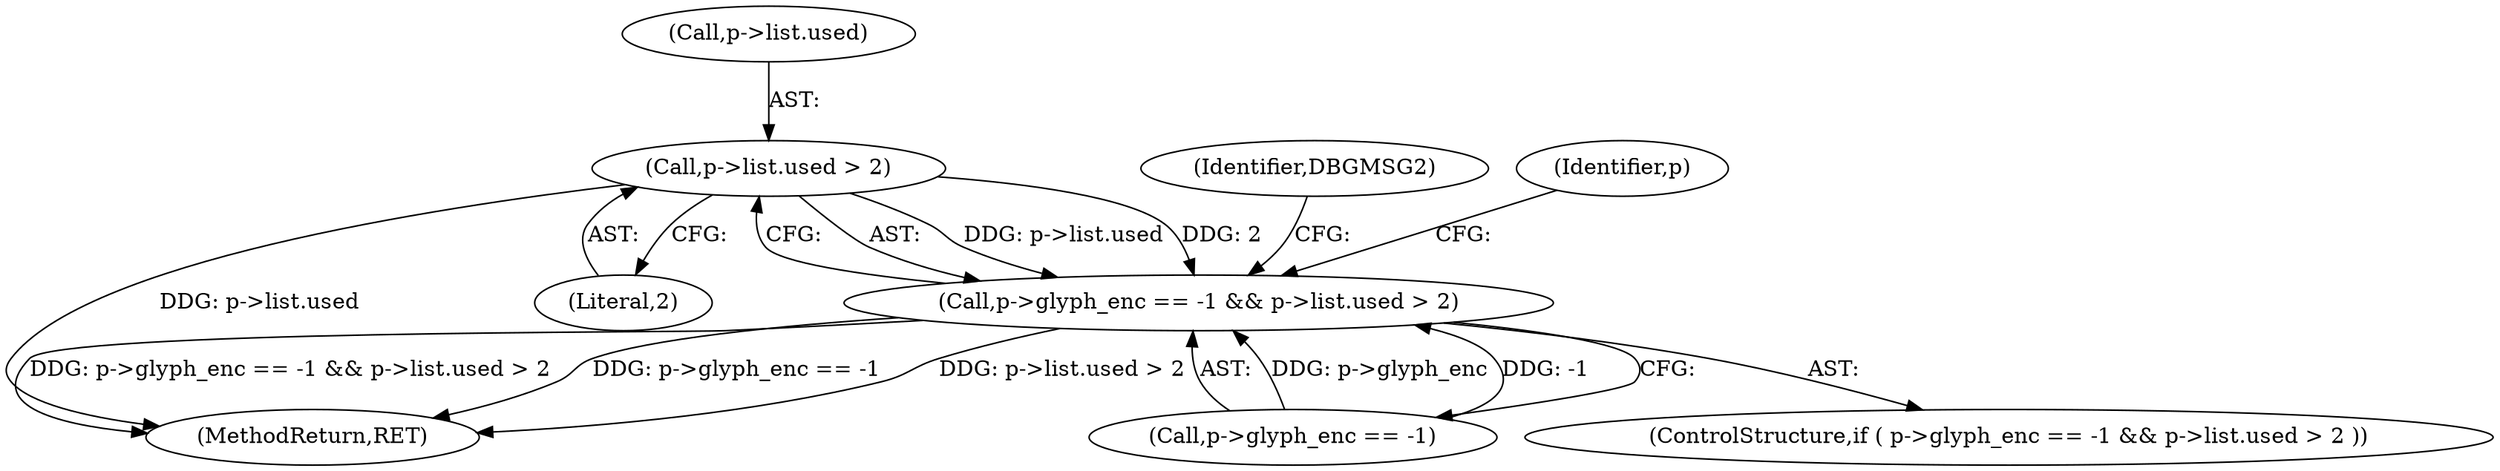 digraph "0_savannah_07bdb6e289c7954e2a533039dc93c1c136099d2d@pointer" {
"1000546" [label="(Call,p->list.used > 2)"];
"1000539" [label="(Call,p->glyph_enc == -1 && p->list.used > 2)"];
"1000569" [label="(Identifier,DBGMSG2)"];
"1000552" [label="(Literal,2)"];
"1000538" [label="(ControlStructure,if ( p->glyph_enc == -1 && p->list.used > 2 ))"];
"1000555" [label="(Identifier,p)"];
"1000547" [label="(Call,p->list.used)"];
"1000539" [label="(Call,p->glyph_enc == -1 && p->list.used > 2)"];
"1001568" [label="(MethodReturn,RET)"];
"1000546" [label="(Call,p->list.used > 2)"];
"1000540" [label="(Call,p->glyph_enc == -1)"];
"1000546" -> "1000539"  [label="AST: "];
"1000546" -> "1000552"  [label="CFG: "];
"1000547" -> "1000546"  [label="AST: "];
"1000552" -> "1000546"  [label="AST: "];
"1000539" -> "1000546"  [label="CFG: "];
"1000546" -> "1001568"  [label="DDG: p->list.used"];
"1000546" -> "1000539"  [label="DDG: p->list.used"];
"1000546" -> "1000539"  [label="DDG: 2"];
"1000539" -> "1000538"  [label="AST: "];
"1000539" -> "1000540"  [label="CFG: "];
"1000540" -> "1000539"  [label="AST: "];
"1000555" -> "1000539"  [label="CFG: "];
"1000569" -> "1000539"  [label="CFG: "];
"1000539" -> "1001568"  [label="DDG: p->glyph_enc == -1"];
"1000539" -> "1001568"  [label="DDG: p->list.used > 2"];
"1000539" -> "1001568"  [label="DDG: p->glyph_enc == -1 && p->list.used > 2"];
"1000540" -> "1000539"  [label="DDG: p->glyph_enc"];
"1000540" -> "1000539"  [label="DDG: -1"];
}
